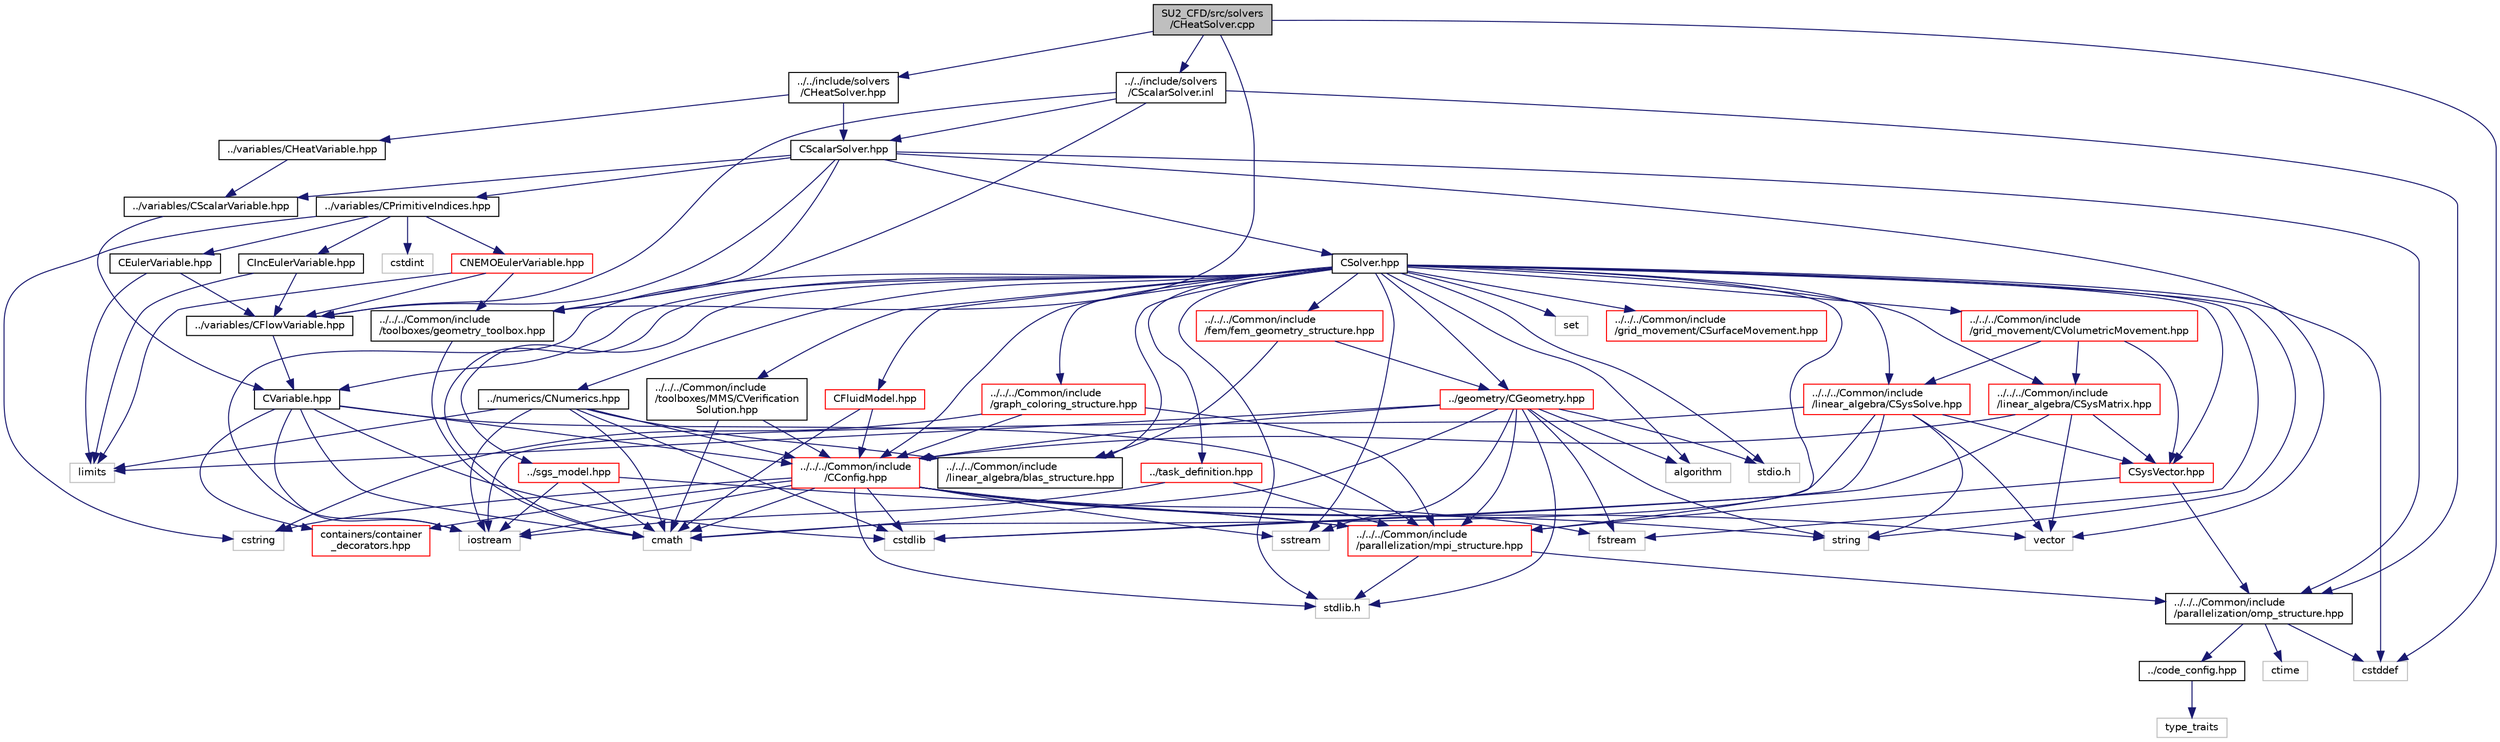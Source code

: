 digraph "SU2_CFD/src/solvers/CHeatSolver.cpp"
{
 // LATEX_PDF_SIZE
  edge [fontname="Helvetica",fontsize="10",labelfontname="Helvetica",labelfontsize="10"];
  node [fontname="Helvetica",fontsize="10",shape=record];
  Node1 [label="SU2_CFD/src/solvers\l/CHeatSolver.cpp",height=0.2,width=0.4,color="black", fillcolor="grey75", style="filled", fontcolor="black",tooltip="Main subroutines for solving the heat equation."];
  Node1 -> Node2 [color="midnightblue",fontsize="10",style="solid",fontname="Helvetica"];
  Node2 [label="../../include/solvers\l/CHeatSolver.hpp",height=0.2,width=0.4,color="black", fillcolor="white", style="filled",URL="$CHeatSolver_8hpp.html",tooltip="Headers of the CHeatSolver class."];
  Node2 -> Node3 [color="midnightblue",fontsize="10",style="solid",fontname="Helvetica"];
  Node3 [label="CScalarSolver.hpp",height=0.2,width=0.4,color="black", fillcolor="white", style="filled",URL="$CScalarSolver_8hpp.html",tooltip="Headers of the CScalarSolver class."];
  Node3 -> Node4 [color="midnightblue",fontsize="10",style="solid",fontname="Helvetica"];
  Node4 [label="vector",height=0.2,width=0.4,color="grey75", fillcolor="white", style="filled",tooltip=" "];
  Node3 -> Node5 [color="midnightblue",fontsize="10",style="solid",fontname="Helvetica"];
  Node5 [label="../../../Common/include\l/parallelization/omp_structure.hpp",height=0.2,width=0.4,color="black", fillcolor="white", style="filled",URL="$omp__structure_8hpp.html",tooltip="OpenMP interface header, provides compatibility functions if the code is built without OpenMP support..."];
  Node5 -> Node6 [color="midnightblue",fontsize="10",style="solid",fontname="Helvetica"];
  Node6 [label="cstddef",height=0.2,width=0.4,color="grey75", fillcolor="white", style="filled",tooltip=" "];
  Node5 -> Node7 [color="midnightblue",fontsize="10",style="solid",fontname="Helvetica"];
  Node7 [label="../code_config.hpp",height=0.2,width=0.4,color="black", fillcolor="white", style="filled",URL="$code__config_8hpp.html",tooltip="Header file for collecting common macros, definitions and type configurations."];
  Node7 -> Node8 [color="midnightblue",fontsize="10",style="solid",fontname="Helvetica"];
  Node8 [label="type_traits",height=0.2,width=0.4,color="grey75", fillcolor="white", style="filled",tooltip=" "];
  Node5 -> Node9 [color="midnightblue",fontsize="10",style="solid",fontname="Helvetica"];
  Node9 [label="ctime",height=0.2,width=0.4,color="grey75", fillcolor="white", style="filled",tooltip=" "];
  Node3 -> Node10 [color="midnightblue",fontsize="10",style="solid",fontname="Helvetica"];
  Node10 [label="../../../Common/include\l/toolboxes/geometry_toolbox.hpp",height=0.2,width=0.4,color="black", fillcolor="white", style="filled",URL="$geometry__toolbox_8hpp.html",tooltip="Collection of common lightweight geometry-oriented methods."];
  Node10 -> Node11 [color="midnightblue",fontsize="10",style="solid",fontname="Helvetica"];
  Node11 [label="cmath",height=0.2,width=0.4,color="grey75", fillcolor="white", style="filled",tooltip=" "];
  Node3 -> Node12 [color="midnightblue",fontsize="10",style="solid",fontname="Helvetica"];
  Node12 [label="../variables/CScalarVariable.hpp",height=0.2,width=0.4,color="black", fillcolor="white", style="filled",URL="$CScalarVariable_8hpp.html",tooltip="Base class for defining the shared variables of scalar solvers."];
  Node12 -> Node13 [color="midnightblue",fontsize="10",style="solid",fontname="Helvetica"];
  Node13 [label="CVariable.hpp",height=0.2,width=0.4,color="black", fillcolor="white", style="filled",URL="$CVariable_8hpp.html",tooltip="Declaration and inlines of the parent class for defining problem variables, function definitions in f..."];
  Node13 -> Node14 [color="midnightblue",fontsize="10",style="solid",fontname="Helvetica"];
  Node14 [label="../../../Common/include\l/parallelization/mpi_structure.hpp",height=0.2,width=0.4,color="red", fillcolor="white", style="filled",URL="$mpi__structure_8hpp.html",tooltip="Headers of the mpi interface for generalized datatypes. The subroutines and functions are in the mpi_..."];
  Node14 -> Node15 [color="midnightblue",fontsize="10",style="solid",fontname="Helvetica"];
  Node15 [label="stdlib.h",height=0.2,width=0.4,color="grey75", fillcolor="white", style="filled",tooltip=" "];
  Node14 -> Node5 [color="midnightblue",fontsize="10",style="solid",fontname="Helvetica"];
  Node13 -> Node11 [color="midnightblue",fontsize="10",style="solid",fontname="Helvetica"];
  Node13 -> Node17 [color="midnightblue",fontsize="10",style="solid",fontname="Helvetica"];
  Node17 [label="iostream",height=0.2,width=0.4,color="grey75", fillcolor="white", style="filled",tooltip=" "];
  Node13 -> Node22 [color="midnightblue",fontsize="10",style="solid",fontname="Helvetica"];
  Node22 [label="cstdlib",height=0.2,width=0.4,color="grey75", fillcolor="white", style="filled",tooltip=" "];
  Node13 -> Node23 [color="midnightblue",fontsize="10",style="solid",fontname="Helvetica"];
  Node23 [label="../../../Common/include\l/CConfig.hpp",height=0.2,width=0.4,color="red", fillcolor="white", style="filled",URL="$CConfig_8hpp.html",tooltip="All the information about the definition of the physical problem. The subroutines and functions are i..."];
  Node23 -> Node14 [color="midnightblue",fontsize="10",style="solid",fontname="Helvetica"];
  Node23 -> Node17 [color="midnightblue",fontsize="10",style="solid",fontname="Helvetica"];
  Node23 -> Node22 [color="midnightblue",fontsize="10",style="solid",fontname="Helvetica"];
  Node23 -> Node24 [color="midnightblue",fontsize="10",style="solid",fontname="Helvetica"];
  Node24 [label="fstream",height=0.2,width=0.4,color="grey75", fillcolor="white", style="filled",tooltip=" "];
  Node23 -> Node25 [color="midnightblue",fontsize="10",style="solid",fontname="Helvetica"];
  Node25 [label="sstream",height=0.2,width=0.4,color="grey75", fillcolor="white", style="filled",tooltip=" "];
  Node23 -> Node26 [color="midnightblue",fontsize="10",style="solid",fontname="Helvetica"];
  Node26 [label="string",height=0.2,width=0.4,color="grey75", fillcolor="white", style="filled",tooltip=" "];
  Node23 -> Node27 [color="midnightblue",fontsize="10",style="solid",fontname="Helvetica"];
  Node27 [label="cstring",height=0.2,width=0.4,color="grey75", fillcolor="white", style="filled",tooltip=" "];
  Node23 -> Node4 [color="midnightblue",fontsize="10",style="solid",fontname="Helvetica"];
  Node23 -> Node15 [color="midnightblue",fontsize="10",style="solid",fontname="Helvetica"];
  Node23 -> Node11 [color="midnightblue",fontsize="10",style="solid",fontname="Helvetica"];
  Node23 -> Node34 [color="midnightblue",fontsize="10",style="solid",fontname="Helvetica"];
  Node34 [label="containers/container\l_decorators.hpp",height=0.2,width=0.4,color="red", fillcolor="white", style="filled",URL="$container__decorators_8hpp.html",tooltip="Collection of small classes that decorate C2DContainer to augment its functionality,..."];
  Node13 -> Node34 [color="midnightblue",fontsize="10",style="solid",fontname="Helvetica"];
  Node3 -> Node44 [color="midnightblue",fontsize="10",style="solid",fontname="Helvetica"];
  Node44 [label="../variables/CFlowVariable.hpp",height=0.2,width=0.4,color="black", fillcolor="white", style="filled",URL="$CFlowVariable_8hpp.html",tooltip="Class for defining the common variables of flow solvers."];
  Node44 -> Node13 [color="midnightblue",fontsize="10",style="solid",fontname="Helvetica"];
  Node3 -> Node45 [color="midnightblue",fontsize="10",style="solid",fontname="Helvetica"];
  Node45 [label="../variables/CPrimitiveIndices.hpp",height=0.2,width=0.4,color="black", fillcolor="white", style="filled",URL="$CPrimitiveIndices_8hpp.html",tooltip="Abstract representation of flow primitive variable indices that tries to be efficient."];
  Node45 -> Node39 [color="midnightblue",fontsize="10",style="solid",fontname="Helvetica"];
  Node39 [label="cstdint",height=0.2,width=0.4,color="grey75", fillcolor="white", style="filled",tooltip=" "];
  Node45 -> Node27 [color="midnightblue",fontsize="10",style="solid",fontname="Helvetica"];
  Node45 -> Node46 [color="midnightblue",fontsize="10",style="solid",fontname="Helvetica"];
  Node46 [label="CEulerVariable.hpp",height=0.2,width=0.4,color="black", fillcolor="white", style="filled",URL="$CEulerVariable_8hpp.html",tooltip="Class for defining the variables of the compressible Euler solver."];
  Node46 -> Node47 [color="midnightblue",fontsize="10",style="solid",fontname="Helvetica"];
  Node47 [label="limits",height=0.2,width=0.4,color="grey75", fillcolor="white", style="filled",tooltip=" "];
  Node46 -> Node44 [color="midnightblue",fontsize="10",style="solid",fontname="Helvetica"];
  Node45 -> Node48 [color="midnightblue",fontsize="10",style="solid",fontname="Helvetica"];
  Node48 [label="CIncEulerVariable.hpp",height=0.2,width=0.4,color="black", fillcolor="white", style="filled",URL="$CIncEulerVariable_8hpp.html",tooltip="Class for defining the variables of the incompressible Euler solver."];
  Node48 -> Node47 [color="midnightblue",fontsize="10",style="solid",fontname="Helvetica"];
  Node48 -> Node44 [color="midnightblue",fontsize="10",style="solid",fontname="Helvetica"];
  Node45 -> Node49 [color="midnightblue",fontsize="10",style="solid",fontname="Helvetica"];
  Node49 [label="CNEMOEulerVariable.hpp",height=0.2,width=0.4,color="red", fillcolor="white", style="filled",URL="$CNEMOEulerVariable_8hpp.html",tooltip="Class for defining the variables of the compressible NEMO Euler solver."];
  Node49 -> Node47 [color="midnightblue",fontsize="10",style="solid",fontname="Helvetica"];
  Node49 -> Node44 [color="midnightblue",fontsize="10",style="solid",fontname="Helvetica"];
  Node49 -> Node10 [color="midnightblue",fontsize="10",style="solid",fontname="Helvetica"];
  Node3 -> Node56 [color="midnightblue",fontsize="10",style="solid",fontname="Helvetica"];
  Node56 [label="CSolver.hpp",height=0.2,width=0.4,color="black", fillcolor="white", style="filled",URL="$CSolver_8hpp.html",tooltip="Headers of the CSolver class which is inherited by all of the other solvers."];
  Node56 -> Node14 [color="midnightblue",fontsize="10",style="solid",fontname="Helvetica"];
  Node56 -> Node11 [color="midnightblue",fontsize="10",style="solid",fontname="Helvetica"];
  Node56 -> Node6 [color="midnightblue",fontsize="10",style="solid",fontname="Helvetica"];
  Node56 -> Node26 [color="midnightblue",fontsize="10",style="solid",fontname="Helvetica"];
  Node56 -> Node24 [color="midnightblue",fontsize="10",style="solid",fontname="Helvetica"];
  Node56 -> Node25 [color="midnightblue",fontsize="10",style="solid",fontname="Helvetica"];
  Node56 -> Node32 [color="midnightblue",fontsize="10",style="solid",fontname="Helvetica"];
  Node32 [label="algorithm",height=0.2,width=0.4,color="grey75", fillcolor="white", style="filled",tooltip=" "];
  Node56 -> Node17 [color="midnightblue",fontsize="10",style="solid",fontname="Helvetica"];
  Node56 -> Node57 [color="midnightblue",fontsize="10",style="solid",fontname="Helvetica"];
  Node57 [label="set",height=0.2,width=0.4,color="grey75", fillcolor="white", style="filled",tooltip=" "];
  Node56 -> Node15 [color="midnightblue",fontsize="10",style="solid",fontname="Helvetica"];
  Node56 -> Node58 [color="midnightblue",fontsize="10",style="solid",fontname="Helvetica"];
  Node58 [label="stdio.h",height=0.2,width=0.4,color="grey75", fillcolor="white", style="filled",tooltip=" "];
  Node56 -> Node51 [color="midnightblue",fontsize="10",style="solid",fontname="Helvetica"];
  Node51 [label="CFluidModel.hpp",height=0.2,width=0.4,color="red", fillcolor="white", style="filled",URL="$CFluidModel_8hpp.html",tooltip="Defines the main fluid model class for thermophysical properties."];
  Node51 -> Node11 [color="midnightblue",fontsize="10",style="solid",fontname="Helvetica"];
  Node51 -> Node23 [color="midnightblue",fontsize="10",style="solid",fontname="Helvetica"];
  Node56 -> Node59 [color="midnightblue",fontsize="10",style="solid",fontname="Helvetica"];
  Node59 [label="../task_definition.hpp",height=0.2,width=0.4,color="red", fillcolor="white", style="filled",URL="$task__definition_8hpp.html",tooltip="Header of the task definition class for the SU2 solvers."];
  Node59 -> Node14 [color="midnightblue",fontsize="10",style="solid",fontname="Helvetica"];
  Node59 -> Node17 [color="midnightblue",fontsize="10",style="solid",fontname="Helvetica"];
  Node56 -> Node61 [color="midnightblue",fontsize="10",style="solid",fontname="Helvetica"];
  Node61 [label="../numerics/CNumerics.hpp",height=0.2,width=0.4,color="black", fillcolor="white", style="filled",URL="$CNumerics_8hpp.html",tooltip="Declaration of the base numerics class, the implementation is in the CNumerics.cpp file."];
  Node61 -> Node11 [color="midnightblue",fontsize="10",style="solid",fontname="Helvetica"];
  Node61 -> Node17 [color="midnightblue",fontsize="10",style="solid",fontname="Helvetica"];
  Node61 -> Node47 [color="midnightblue",fontsize="10",style="solid",fontname="Helvetica"];
  Node61 -> Node22 [color="midnightblue",fontsize="10",style="solid",fontname="Helvetica"];
  Node61 -> Node23 [color="midnightblue",fontsize="10",style="solid",fontname="Helvetica"];
  Node61 -> Node62 [color="midnightblue",fontsize="10",style="solid",fontname="Helvetica"];
  Node62 [label="../../../Common/include\l/linear_algebra/blas_structure.hpp",height=0.2,width=0.4,color="black", fillcolor="white", style="filled",URL="$blas__structure_8hpp.html",tooltip="Include files and headers of the functions for matrix and vector operations, which are typically foun..."];
  Node56 -> Node63 [color="midnightblue",fontsize="10",style="solid",fontname="Helvetica"];
  Node63 [label="../sgs_model.hpp",height=0.2,width=0.4,color="red", fillcolor="white", style="filled",URL="$sgs__model_8hpp.html",tooltip="Headers of the LES subgrid scale models of the SU2 solvers."];
  Node63 -> Node14 [color="midnightblue",fontsize="10",style="solid",fontname="Helvetica"];
  Node63 -> Node17 [color="midnightblue",fontsize="10",style="solid",fontname="Helvetica"];
  Node63 -> Node11 [color="midnightblue",fontsize="10",style="solid",fontname="Helvetica"];
  Node56 -> Node65 [color="midnightblue",fontsize="10",style="solid",fontname="Helvetica"];
  Node65 [label="../../../Common/include\l/fem/fem_geometry_structure.hpp",height=0.2,width=0.4,color="red", fillcolor="white", style="filled",URL="$fem__geometry__structure_8hpp.html",tooltip="Headers of the main subroutines for creating the geometrical structure for the FEM solver...."];
  Node65 -> Node66 [color="midnightblue",fontsize="10",style="solid",fontname="Helvetica"];
  Node66 [label="../geometry/CGeometry.hpp",height=0.2,width=0.4,color="red", fillcolor="white", style="filled",URL="$CGeometry_8hpp.html",tooltip="Headers of the main subroutines for creating the geometrical structure. The subroutines and functions..."];
  Node66 -> Node47 [color="midnightblue",fontsize="10",style="solid",fontname="Helvetica"];
  Node66 -> Node14 [color="midnightblue",fontsize="10",style="solid",fontname="Helvetica"];
  Node66 -> Node26 [color="midnightblue",fontsize="10",style="solid",fontname="Helvetica"];
  Node66 -> Node24 [color="midnightblue",fontsize="10",style="solid",fontname="Helvetica"];
  Node66 -> Node25 [color="midnightblue",fontsize="10",style="solid",fontname="Helvetica"];
  Node66 -> Node11 [color="midnightblue",fontsize="10",style="solid",fontname="Helvetica"];
  Node66 -> Node32 [color="midnightblue",fontsize="10",style="solid",fontname="Helvetica"];
  Node66 -> Node58 [color="midnightblue",fontsize="10",style="solid",fontname="Helvetica"];
  Node66 -> Node15 [color="midnightblue",fontsize="10",style="solid",fontname="Helvetica"];
  Node66 -> Node23 [color="midnightblue",fontsize="10",style="solid",fontname="Helvetica"];
  Node65 -> Node62 [color="midnightblue",fontsize="10",style="solid",fontname="Helvetica"];
  Node56 -> Node66 [color="midnightblue",fontsize="10",style="solid",fontname="Helvetica"];
  Node56 -> Node23 [color="midnightblue",fontsize="10",style="solid",fontname="Helvetica"];
  Node56 -> Node86 [color="midnightblue",fontsize="10",style="solid",fontname="Helvetica"];
  Node86 [label="../../../Common/include\l/linear_algebra/CSysMatrix.hpp",height=0.2,width=0.4,color="red", fillcolor="white", style="filled",URL="$CSysMatrix_8hpp.html",tooltip="Declaration of the block-sparse matrix class. The implemtation is in CSysMatrix.cpp."];
  Node86 -> Node23 [color="midnightblue",fontsize="10",style="solid",fontname="Helvetica"];
  Node86 -> Node87 [color="midnightblue",fontsize="10",style="solid",fontname="Helvetica"];
  Node87 [label="CSysVector.hpp",height=0.2,width=0.4,color="red", fillcolor="white", style="filled",URL="$CSysVector_8hpp.html",tooltip="Declararion and inlines of the vector class used in the solution of large, distributed,..."];
  Node87 -> Node14 [color="midnightblue",fontsize="10",style="solid",fontname="Helvetica"];
  Node87 -> Node5 [color="midnightblue",fontsize="10",style="solid",fontname="Helvetica"];
  Node86 -> Node22 [color="midnightblue",fontsize="10",style="solid",fontname="Helvetica"];
  Node86 -> Node4 [color="midnightblue",fontsize="10",style="solid",fontname="Helvetica"];
  Node56 -> Node87 [color="midnightblue",fontsize="10",style="solid",fontname="Helvetica"];
  Node56 -> Node90 [color="midnightblue",fontsize="10",style="solid",fontname="Helvetica"];
  Node90 [label="../../../Common/include\l/linear_algebra/CSysSolve.hpp",height=0.2,width=0.4,color="red", fillcolor="white", style="filled",URL="$CSysSolve_8hpp.html",tooltip="Headers for the classes related to linear solvers (CG, FGMRES, etc) The subroutines and functions are..."];
  Node90 -> Node11 [color="midnightblue",fontsize="10",style="solid",fontname="Helvetica"];
  Node90 -> Node4 [color="midnightblue",fontsize="10",style="solid",fontname="Helvetica"];
  Node90 -> Node17 [color="midnightblue",fontsize="10",style="solid",fontname="Helvetica"];
  Node90 -> Node22 [color="midnightblue",fontsize="10",style="solid",fontname="Helvetica"];
  Node90 -> Node26 [color="midnightblue",fontsize="10",style="solid",fontname="Helvetica"];
  Node90 -> Node87 [color="midnightblue",fontsize="10",style="solid",fontname="Helvetica"];
  Node56 -> Node92 [color="midnightblue",fontsize="10",style="solid",fontname="Helvetica"];
  Node92 [label="../../../Common/include\l/grid_movement/CSurfaceMovement.hpp",height=0.2,width=0.4,color="red", fillcolor="white", style="filled",URL="$CSurfaceMovement_8hpp.html",tooltip="Headers of the CSurfaceMovement class."];
  Node56 -> Node96 [color="midnightblue",fontsize="10",style="solid",fontname="Helvetica"];
  Node96 [label="../../../Common/include\l/grid_movement/CVolumetricMovement.hpp",height=0.2,width=0.4,color="red", fillcolor="white", style="filled",URL="$CVolumetricMovement_8hpp.html",tooltip="Headers of the CVolumetricMovement class."];
  Node96 -> Node86 [color="midnightblue",fontsize="10",style="solid",fontname="Helvetica"];
  Node96 -> Node87 [color="midnightblue",fontsize="10",style="solid",fontname="Helvetica"];
  Node96 -> Node90 [color="midnightblue",fontsize="10",style="solid",fontname="Helvetica"];
  Node56 -> Node62 [color="midnightblue",fontsize="10",style="solid",fontname="Helvetica"];
  Node56 -> Node97 [color="midnightblue",fontsize="10",style="solid",fontname="Helvetica"];
  Node97 [label="../../../Common/include\l/graph_coloring_structure.hpp",height=0.2,width=0.4,color="red", fillcolor="white", style="filled",URL="$graph__coloring__structure_8hpp.html",tooltip="Include files and headers of the functions to carry out a coloring of a given graph...."];
  Node97 -> Node14 [color="midnightblue",fontsize="10",style="solid",fontname="Helvetica"];
  Node97 -> Node23 [color="midnightblue",fontsize="10",style="solid",fontname="Helvetica"];
  Node97 -> Node27 [color="midnightblue",fontsize="10",style="solid",fontname="Helvetica"];
  Node56 -> Node98 [color="midnightblue",fontsize="10",style="solid",fontname="Helvetica"];
  Node98 [label="../../../Common/include\l/toolboxes/MMS/CVerification\lSolution.hpp",height=0.2,width=0.4,color="black", fillcolor="white", style="filled",URL="$CVerificationSolution_8hpp.html",tooltip="Header file for the base class CVerificationSolution. The implementations are in the CVerificationSol..."];
  Node98 -> Node11 [color="midnightblue",fontsize="10",style="solid",fontname="Helvetica"];
  Node98 -> Node23 [color="midnightblue",fontsize="10",style="solid",fontname="Helvetica"];
  Node56 -> Node13 [color="midnightblue",fontsize="10",style="solid",fontname="Helvetica"];
  Node2 -> Node99 [color="midnightblue",fontsize="10",style="solid",fontname="Helvetica"];
  Node99 [label="../variables/CHeatVariable.hpp",height=0.2,width=0.4,color="black", fillcolor="white", style="filled",URL="$CHeatVariable_8hpp.html",tooltip="Class for defining the variables of the finite-volume heat equation solver."];
  Node99 -> Node12 [color="midnightblue",fontsize="10",style="solid",fontname="Helvetica"];
  Node1 -> Node6 [color="midnightblue",fontsize="10",style="solid",fontname="Helvetica"];
  Node1 -> Node10 [color="midnightblue",fontsize="10",style="solid",fontname="Helvetica"];
  Node1 -> Node100 [color="midnightblue",fontsize="10",style="solid",fontname="Helvetica"];
  Node100 [label="../../include/solvers\l/CScalarSolver.inl",height=0.2,width=0.4,color="black", fillcolor="white", style="filled",URL="$CScalarSolver_8inl.html",tooltip="Main subroutines of CScalarSolver class."];
  Node100 -> Node5 [color="midnightblue",fontsize="10",style="solid",fontname="Helvetica"];
  Node100 -> Node10 [color="midnightblue",fontsize="10",style="solid",fontname="Helvetica"];
  Node100 -> Node3 [color="midnightblue",fontsize="10",style="solid",fontname="Helvetica"];
  Node100 -> Node44 [color="midnightblue",fontsize="10",style="solid",fontname="Helvetica"];
}
